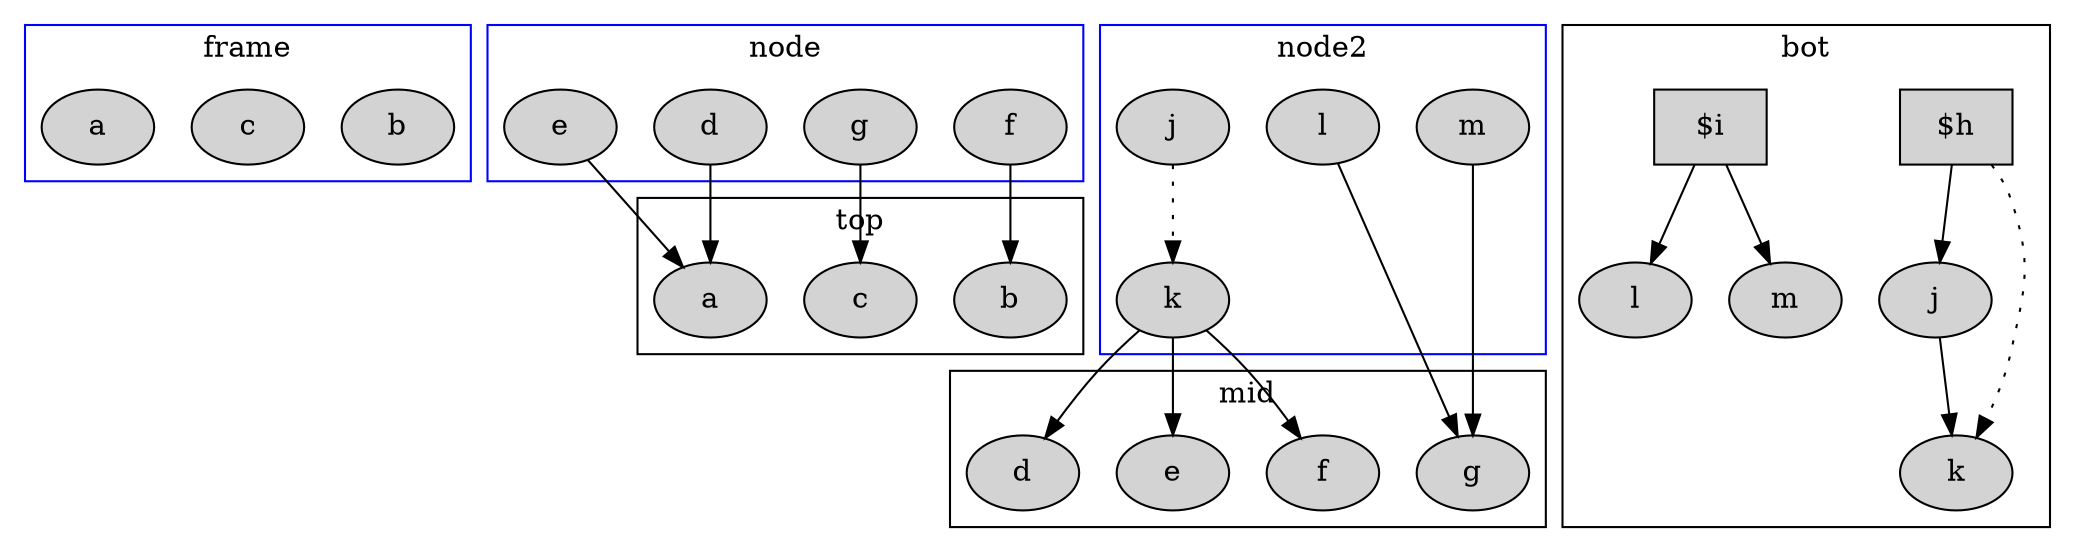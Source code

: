 digraph G{
	subgraph cluster0{
		color=blue;
		node[style=filled];
		label="frame";
		frame_b[label="b"];
		frame_c[label="c"];
		frame_a[label="a"];
	}
	subgraph cluster1{
		color=blue;
		node[style=filled];
		label="node";
		node_f[label="f"];
		node_g[label="g"];
		node_d[label="d"];
		node_e[label="e"];
	}
	subgraph cluster2{
		color=blue;
		node[style=filled];
		label="node2";
		node2_l[label="l"];
		node2_m[label="m"];
		node2_j[label="j"];
		node2_k[label="k"];
	}
	subgraph cluster3{
		color=black;
		node[style=filled];
		label="top";
		top_b[label="b"];
		top_c[label="c"];
		top_a[label="a"];
	}
	subgraph cluster4{
		color=black;
		node[style=filled];
		label="mid";
		mid_f[label="f"];
		mid_g[label="g"];
		mid_d[label="d"];
		mid_e[label="e"];
	}
	subgraph cluster5{
		color=black;
		node[style=filled];
		label="bot";
		bot_l[label="l"];
		bot_m[label="m"];
		bot_j[label="j"];
		bot_k[label="k"];
		bot_h[label="$h", shape=box];
		bot_i[label="$i", shape=box];
	}
	node_g -> top_c;
	node_d -> top_a;
	node2_j -> node2_k[style=dotted];
	node2_k -> mid_f;
	node2_k -> mid_d;
	node2_k -> mid_e;
	bot_h -> bot_k[style=dotted];
	bot_h -> bot_j;
	node2_m -> mid_g;
	node2_l -> mid_g;
	node_f -> top_b;
	bot_j -> bot_k;
	node_e -> top_a;
	bot_i -> bot_m;
	bot_i -> bot_l;
}